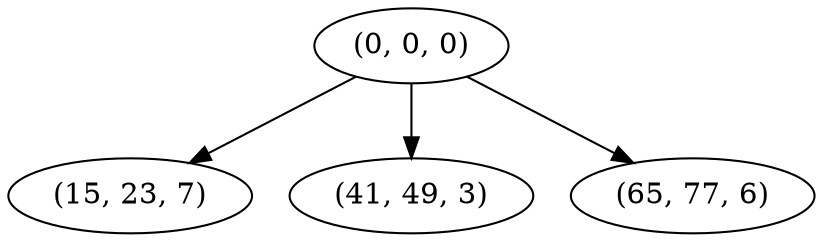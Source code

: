digraph tree {
    "(0, 0, 0)";
    "(15, 23, 7)";
    "(41, 49, 3)";
    "(65, 77, 6)";
    "(0, 0, 0)" -> "(15, 23, 7)";
    "(0, 0, 0)" -> "(41, 49, 3)";
    "(0, 0, 0)" -> "(65, 77, 6)";
}
